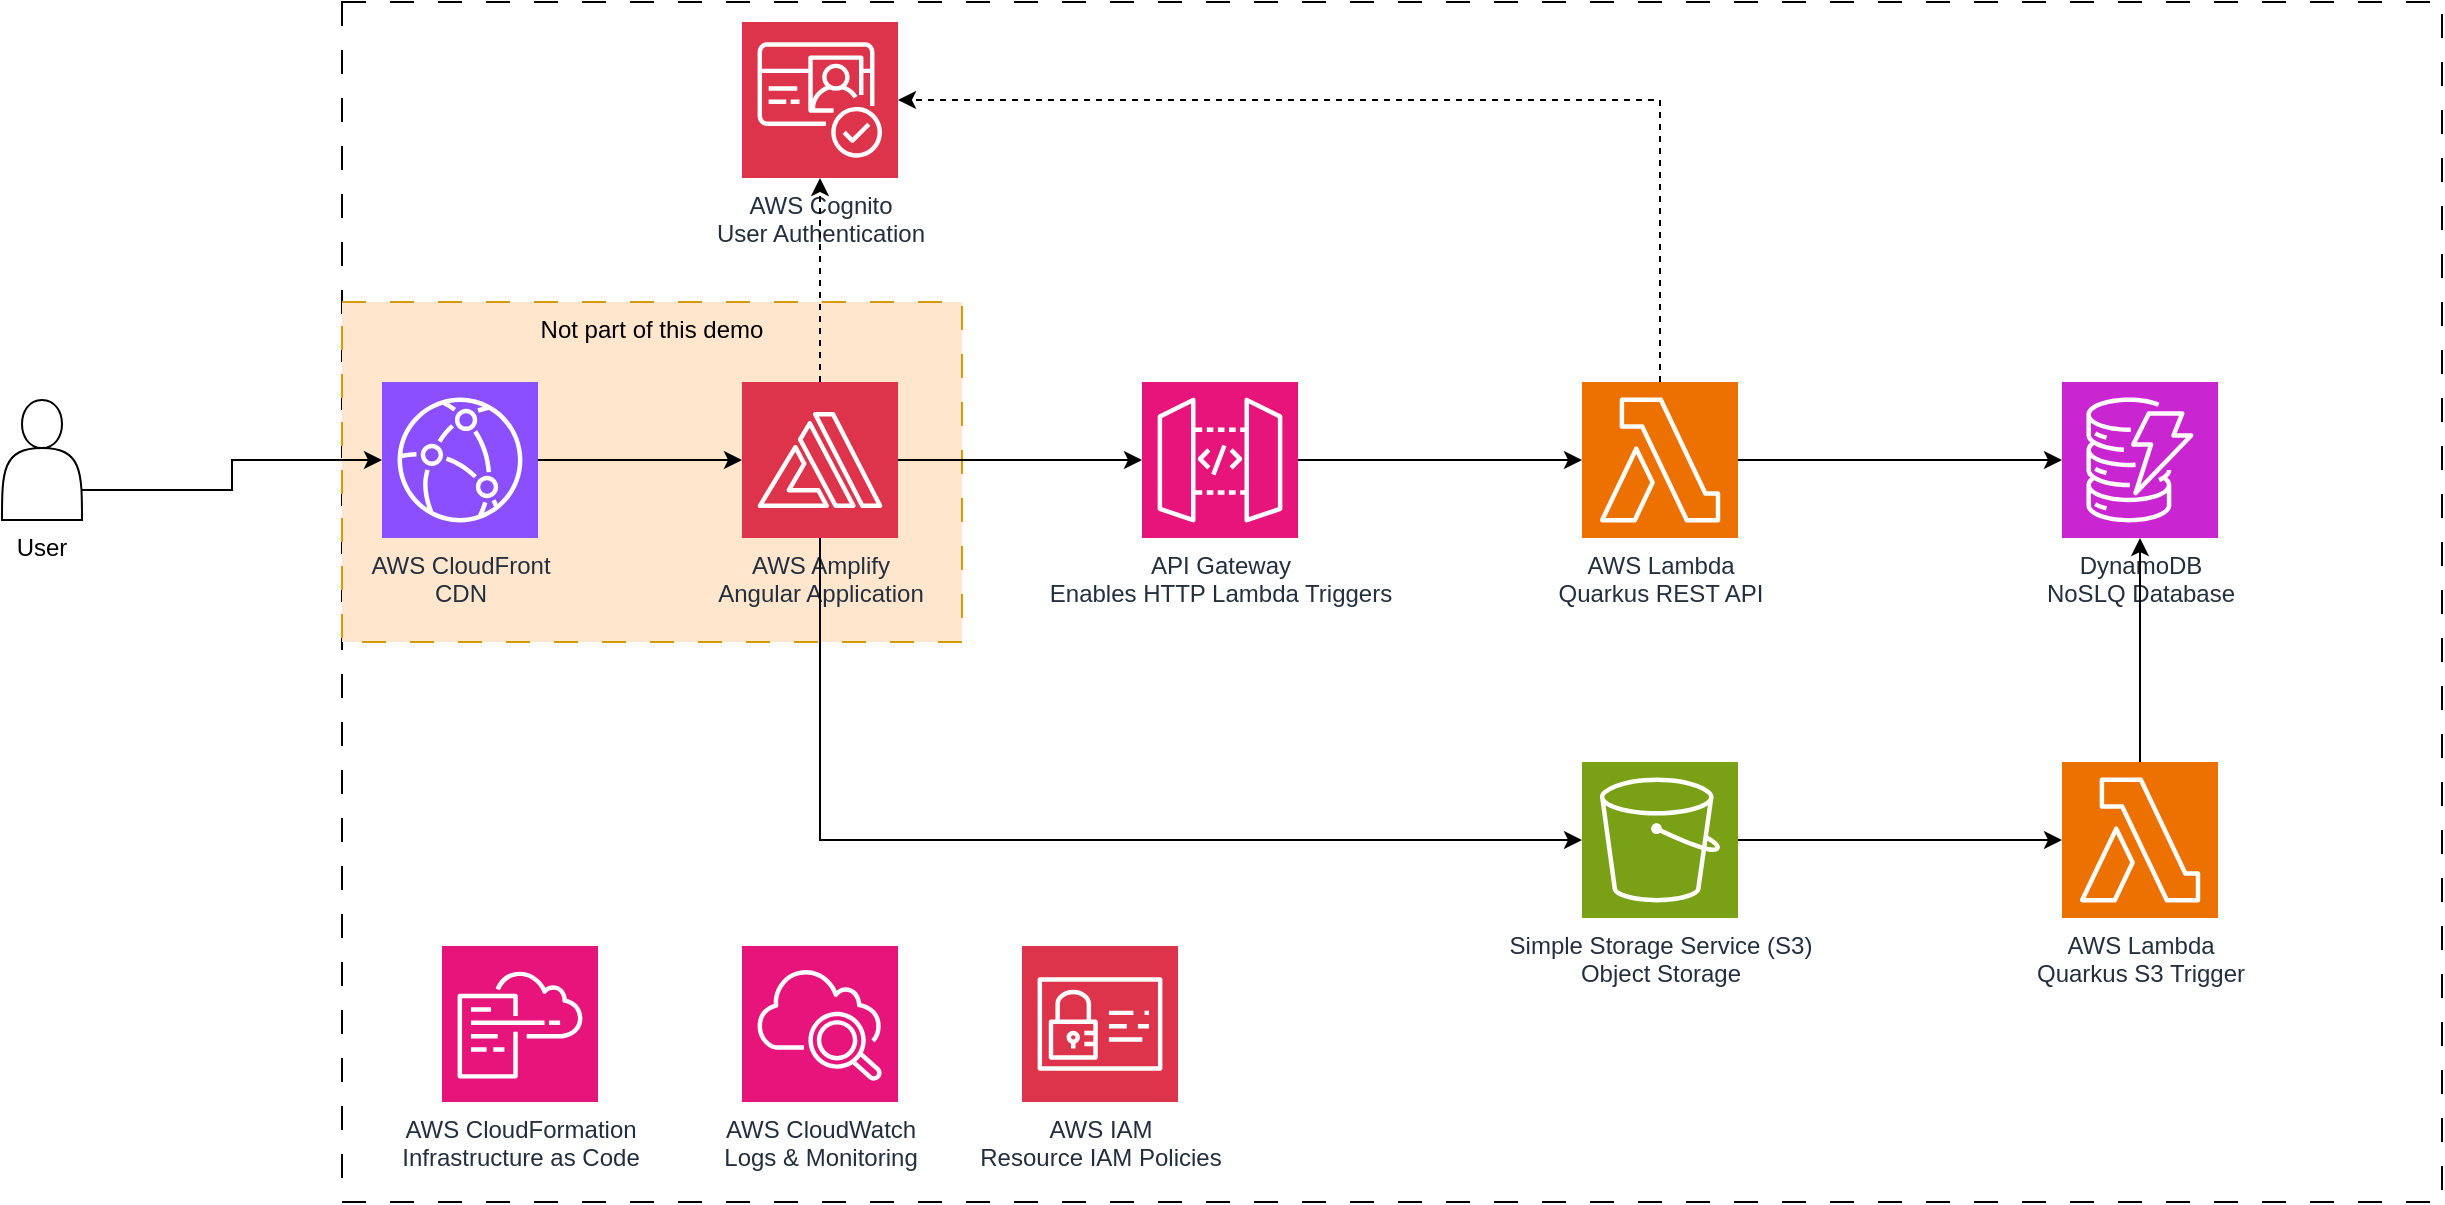 <mxfile version="24.7.5">
  <diagram name="Page-1" id="6_QXR0wgYTFlfDmAifDI">
    <mxGraphModel dx="2284" dy="839" grid="1" gridSize="10" guides="1" tooltips="1" connect="1" arrows="1" fold="1" page="1" pageScale="1" pageWidth="850" pageHeight="1100" math="0" shadow="0">
      <root>
        <mxCell id="0" />
        <mxCell id="1" parent="0" />
        <mxCell id="t0kj3q12LYmMqpCQYQgi-17" value="" style="rounded=0;whiteSpace=wrap;html=1;fillColor=none;dashed=1;dashPattern=12 12;" parent="1" vertex="1">
          <mxGeometry x="-310" width="1050" height="600" as="geometry" />
        </mxCell>
        <mxCell id="A5ENCU5vh_JmRoXiIHxF-5" value="Not part of this demo" style="rounded=0;whiteSpace=wrap;html=1;fillColor=#ffe6cc;dashed=1;dashPattern=12 12;strokeColor=#d79b00;verticalAlign=top;" vertex="1" parent="1">
          <mxGeometry x="-310" y="150" width="310" height="170" as="geometry" />
        </mxCell>
        <mxCell id="t0kj3q12LYmMqpCQYQgi-1" value="&lt;div&gt;AWS Lambda&lt;/div&gt;Quarkus REST API" style="sketch=0;points=[[0,0,0],[0.25,0,0],[0.5,0,0],[0.75,0,0],[1,0,0],[0,1,0],[0.25,1,0],[0.5,1,0],[0.75,1,0],[1,1,0],[0,0.25,0],[0,0.5,0],[0,0.75,0],[1,0.25,0],[1,0.5,0],[1,0.75,0]];outlineConnect=0;fontColor=#232F3E;fillColor=#ED7100;strokeColor=#ffffff;dashed=0;verticalLabelPosition=bottom;verticalAlign=top;align=center;html=1;fontSize=12;fontStyle=0;aspect=fixed;shape=mxgraph.aws4.resourceIcon;resIcon=mxgraph.aws4.lambda;" parent="1" vertex="1">
          <mxGeometry x="310" y="190" width="78" height="78" as="geometry" />
        </mxCell>
        <mxCell id="t0kj3q12LYmMqpCQYQgi-2" value="DynamoDB&lt;div&gt;NoSLQ Database&lt;/div&gt;" style="sketch=0;points=[[0,0,0],[0.25,0,0],[0.5,0,0],[0.75,0,0],[1,0,0],[0,1,0],[0.25,1,0],[0.5,1,0],[0.75,1,0],[1,1,0],[0,0.25,0],[0,0.5,0],[0,0.75,0],[1,0.25,0],[1,0.5,0],[1,0.75,0]];outlineConnect=0;fontColor=#232F3E;fillColor=#C925D1;strokeColor=#ffffff;dashed=0;verticalLabelPosition=bottom;verticalAlign=top;align=center;html=1;fontSize=12;fontStyle=0;aspect=fixed;shape=mxgraph.aws4.resourceIcon;resIcon=mxgraph.aws4.dynamodb;" parent="1" vertex="1">
          <mxGeometry x="550" y="190" width="78" height="78" as="geometry" />
        </mxCell>
        <mxCell id="t0kj3q12LYmMqpCQYQgi-3" value="Simple Storage Service (S3)&lt;div&gt;Object Storage&lt;/div&gt;" style="sketch=0;points=[[0,0,0],[0.25,0,0],[0.5,0,0],[0.75,0,0],[1,0,0],[0,1,0],[0.25,1,0],[0.5,1,0],[0.75,1,0],[1,1,0],[0,0.25,0],[0,0.5,0],[0,0.75,0],[1,0.25,0],[1,0.5,0],[1,0.75,0]];outlineConnect=0;fontColor=#232F3E;fillColor=#7AA116;strokeColor=#ffffff;dashed=0;verticalLabelPosition=bottom;verticalAlign=top;align=center;html=1;fontSize=12;fontStyle=0;aspect=fixed;shape=mxgraph.aws4.resourceIcon;resIcon=mxgraph.aws4.s3;" parent="1" vertex="1">
          <mxGeometry x="310" y="380" width="78" height="78" as="geometry" />
        </mxCell>
        <mxCell id="t0kj3q12LYmMqpCQYQgi-4" value="&lt;div&gt;AWS Lambda&lt;/div&gt;Quarkus S3 Trigger" style="sketch=0;points=[[0,0,0],[0.25,0,0],[0.5,0,0],[0.75,0,0],[1,0,0],[0,1,0],[0.25,1,0],[0.5,1,0],[0.75,1,0],[1,1,0],[0,0.25,0],[0,0.5,0],[0,0.75,0],[1,0.25,0],[1,0.5,0],[1,0.75,0]];outlineConnect=0;fontColor=#232F3E;fillColor=#ED7100;strokeColor=#ffffff;dashed=0;verticalLabelPosition=bottom;verticalAlign=top;align=center;html=1;fontSize=12;fontStyle=0;aspect=fixed;shape=mxgraph.aws4.resourceIcon;resIcon=mxgraph.aws4.lambda;" parent="1" vertex="1">
          <mxGeometry x="550" y="380" width="78" height="78" as="geometry" />
        </mxCell>
        <mxCell id="t0kj3q12LYmMqpCQYQgi-5" value="API Gateway&lt;div&gt;Enables HTTP Lambda Triggers&lt;/div&gt;" style="sketch=0;points=[[0,0,0],[0.25,0,0],[0.5,0,0],[0.75,0,0],[1,0,0],[0,1,0],[0.25,1,0],[0.5,1,0],[0.75,1,0],[1,1,0],[0,0.25,0],[0,0.5,0],[0,0.75,0],[1,0.25,0],[1,0.5,0],[1,0.75,0]];outlineConnect=0;fontColor=#232F3E;fillColor=#E7157B;strokeColor=#ffffff;dashed=0;verticalLabelPosition=bottom;verticalAlign=top;align=center;html=1;fontSize=12;fontStyle=0;aspect=fixed;shape=mxgraph.aws4.resourceIcon;resIcon=mxgraph.aws4.api_gateway;" parent="1" vertex="1">
          <mxGeometry x="90" y="190" width="78" height="78" as="geometry" />
        </mxCell>
        <mxCell id="t0kj3q12LYmMqpCQYQgi-6" value="AWS Amplify&lt;div&gt;Angular Application&lt;/div&gt;" style="sketch=0;points=[[0,0,0],[0.25,0,0],[0.5,0,0],[0.75,0,0],[1,0,0],[0,1,0],[0.25,1,0],[0.5,1,0],[0.75,1,0],[1,1,0],[0,0.25,0],[0,0.5,0],[0,0.75,0],[1,0.25,0],[1,0.5,0],[1,0.75,0]];outlineConnect=0;fontColor=#232F3E;fillColor=#DD344C;strokeColor=#ffffff;dashed=0;verticalLabelPosition=bottom;verticalAlign=top;align=center;html=1;fontSize=12;fontStyle=0;aspect=fixed;shape=mxgraph.aws4.resourceIcon;resIcon=mxgraph.aws4.amplify;" parent="1" vertex="1">
          <mxGeometry x="-110" y="190" width="78" height="78" as="geometry" />
        </mxCell>
        <mxCell id="t0kj3q12LYmMqpCQYQgi-7" value="AWS Cognito&lt;div&gt;User Authentication&lt;/div&gt;" style="sketch=0;points=[[0,0,0],[0.25,0,0],[0.5,0,0],[0.75,0,0],[1,0,0],[0,1,0],[0.25,1,0],[0.5,1,0],[0.75,1,0],[1,1,0],[0,0.25,0],[0,0.5,0],[0,0.75,0],[1,0.25,0],[1,0.5,0],[1,0.75,0]];outlineConnect=0;fontColor=#232F3E;fillColor=#DD344C;strokeColor=#ffffff;dashed=0;verticalLabelPosition=bottom;verticalAlign=top;align=center;html=1;fontSize=12;fontStyle=0;aspect=fixed;shape=mxgraph.aws4.resourceIcon;resIcon=mxgraph.aws4.cognito;" parent="1" vertex="1">
          <mxGeometry x="-110" y="10" width="78" height="78" as="geometry" />
        </mxCell>
        <mxCell id="t0kj3q12LYmMqpCQYQgi-8" value="AWS CloudFormation&lt;div&gt;Infrastructure as Code&lt;/div&gt;" style="sketch=0;points=[[0,0,0],[0.25,0,0],[0.5,0,0],[0.75,0,0],[1,0,0],[0,1,0],[0.25,1,0],[0.5,1,0],[0.75,1,0],[1,1,0],[0,0.25,0],[0,0.5,0],[0,0.75,0],[1,0.25,0],[1,0.5,0],[1,0.75,0]];points=[[0,0,0],[0.25,0,0],[0.5,0,0],[0.75,0,0],[1,0,0],[0,1,0],[0.25,1,0],[0.5,1,0],[0.75,1,0],[1,1,0],[0,0.25,0],[0,0.5,0],[0,0.75,0],[1,0.25,0],[1,0.5,0],[1,0.75,0]];outlineConnect=0;fontColor=#232F3E;fillColor=#E7157B;strokeColor=#ffffff;dashed=0;verticalLabelPosition=bottom;verticalAlign=top;align=center;html=1;fontSize=12;fontStyle=0;aspect=fixed;shape=mxgraph.aws4.resourceIcon;resIcon=mxgraph.aws4.cloudformation;" parent="1" vertex="1">
          <mxGeometry x="-260" y="472" width="78" height="78" as="geometry" />
        </mxCell>
        <mxCell id="t0kj3q12LYmMqpCQYQgi-10" style="edgeStyle=orthogonalEdgeStyle;rounded=0;orthogonalLoop=1;jettySize=auto;html=1;exitX=0.5;exitY=0;exitDx=0;exitDy=0;exitPerimeter=0;entryX=0.5;entryY=1;entryDx=0;entryDy=0;entryPerimeter=0;dashed=1;" parent="1" source="t0kj3q12LYmMqpCQYQgi-6" target="t0kj3q12LYmMqpCQYQgi-7" edge="1">
          <mxGeometry relative="1" as="geometry" />
        </mxCell>
        <mxCell id="t0kj3q12LYmMqpCQYQgi-11" style="edgeStyle=orthogonalEdgeStyle;rounded=0;orthogonalLoop=1;jettySize=auto;html=1;exitX=1;exitY=0.5;exitDx=0;exitDy=0;exitPerimeter=0;entryX=0;entryY=0.5;entryDx=0;entryDy=0;entryPerimeter=0;" parent="1" source="t0kj3q12LYmMqpCQYQgi-6" target="t0kj3q12LYmMqpCQYQgi-5" edge="1">
          <mxGeometry relative="1" as="geometry" />
        </mxCell>
        <mxCell id="t0kj3q12LYmMqpCQYQgi-12" style="edgeStyle=orthogonalEdgeStyle;rounded=0;orthogonalLoop=1;jettySize=auto;html=1;exitX=1;exitY=0.5;exitDx=0;exitDy=0;exitPerimeter=0;entryX=0;entryY=0.5;entryDx=0;entryDy=0;entryPerimeter=0;" parent="1" source="t0kj3q12LYmMqpCQYQgi-5" target="t0kj3q12LYmMqpCQYQgi-1" edge="1">
          <mxGeometry relative="1" as="geometry" />
        </mxCell>
        <mxCell id="t0kj3q12LYmMqpCQYQgi-13" style="edgeStyle=orthogonalEdgeStyle;rounded=0;orthogonalLoop=1;jettySize=auto;html=1;exitX=1;exitY=0.5;exitDx=0;exitDy=0;exitPerimeter=0;entryX=0;entryY=0.5;entryDx=0;entryDy=0;entryPerimeter=0;" parent="1" source="t0kj3q12LYmMqpCQYQgi-1" target="t0kj3q12LYmMqpCQYQgi-2" edge="1">
          <mxGeometry relative="1" as="geometry" />
        </mxCell>
        <mxCell id="t0kj3q12LYmMqpCQYQgi-14" style="edgeStyle=orthogonalEdgeStyle;rounded=0;orthogonalLoop=1;jettySize=auto;html=1;exitX=0.5;exitY=1;exitDx=0;exitDy=0;exitPerimeter=0;entryX=0;entryY=0.5;entryDx=0;entryDy=0;entryPerimeter=0;" parent="1" source="t0kj3q12LYmMqpCQYQgi-6" target="t0kj3q12LYmMqpCQYQgi-3" edge="1">
          <mxGeometry relative="1" as="geometry" />
        </mxCell>
        <mxCell id="t0kj3q12LYmMqpCQYQgi-15" style="edgeStyle=orthogonalEdgeStyle;rounded=0;orthogonalLoop=1;jettySize=auto;html=1;exitX=1;exitY=0.5;exitDx=0;exitDy=0;exitPerimeter=0;entryX=0;entryY=0.5;entryDx=0;entryDy=0;entryPerimeter=0;" parent="1" source="t0kj3q12LYmMqpCQYQgi-3" target="t0kj3q12LYmMqpCQYQgi-4" edge="1">
          <mxGeometry relative="1" as="geometry" />
        </mxCell>
        <mxCell id="t0kj3q12LYmMqpCQYQgi-16" style="edgeStyle=orthogonalEdgeStyle;rounded=0;orthogonalLoop=1;jettySize=auto;html=1;exitX=0.5;exitY=0;exitDx=0;exitDy=0;exitPerimeter=0;entryX=0.5;entryY=1;entryDx=0;entryDy=0;entryPerimeter=0;" parent="1" source="t0kj3q12LYmMqpCQYQgi-4" target="t0kj3q12LYmMqpCQYQgi-2" edge="1">
          <mxGeometry relative="1" as="geometry" />
        </mxCell>
        <mxCell id="t0kj3q12LYmMqpCQYQgi-18" value="AWS IAM&lt;div&gt;Resource IAM Policies&lt;/div&gt;" style="sketch=0;points=[[0,0,0],[0.25,0,0],[0.5,0,0],[0.75,0,0],[1,0,0],[0,1,0],[0.25,1,0],[0.5,1,0],[0.75,1,0],[1,1,0],[0,0.25,0],[0,0.5,0],[0,0.75,0],[1,0.25,0],[1,0.5,0],[1,0.75,0]];outlineConnect=0;fontColor=#232F3E;fillColor=#DD344C;strokeColor=#ffffff;dashed=0;verticalLabelPosition=bottom;verticalAlign=top;align=center;html=1;fontSize=12;fontStyle=0;aspect=fixed;shape=mxgraph.aws4.resourceIcon;resIcon=mxgraph.aws4.identity_and_access_management;" parent="1" vertex="1">
          <mxGeometry x="30" y="472" width="78" height="78" as="geometry" />
        </mxCell>
        <mxCell id="t0kj3q12LYmMqpCQYQgi-19" value="AWS CloudFront&lt;div&gt;CDN&lt;/div&gt;" style="sketch=0;points=[[0,0,0],[0.25,0,0],[0.5,0,0],[0.75,0,0],[1,0,0],[0,1,0],[0.25,1,0],[0.5,1,0],[0.75,1,0],[1,1,0],[0,0.25,0],[0,0.5,0],[0,0.75,0],[1,0.25,0],[1,0.5,0],[1,0.75,0]];outlineConnect=0;fontColor=#232F3E;fillColor=#8C4FFF;strokeColor=#ffffff;dashed=0;verticalLabelPosition=bottom;verticalAlign=top;align=center;html=1;fontSize=12;fontStyle=0;aspect=fixed;shape=mxgraph.aws4.resourceIcon;resIcon=mxgraph.aws4.cloudfront;" parent="1" vertex="1">
          <mxGeometry x="-290" y="190" width="78" height="78" as="geometry" />
        </mxCell>
        <mxCell id="t0kj3q12LYmMqpCQYQgi-20" style="edgeStyle=orthogonalEdgeStyle;rounded=0;orthogonalLoop=1;jettySize=auto;html=1;exitX=1;exitY=0.5;exitDx=0;exitDy=0;exitPerimeter=0;entryX=0;entryY=0.5;entryDx=0;entryDy=0;entryPerimeter=0;" parent="1" source="t0kj3q12LYmMqpCQYQgi-19" target="t0kj3q12LYmMqpCQYQgi-6" edge="1">
          <mxGeometry relative="1" as="geometry" />
        </mxCell>
        <mxCell id="t0kj3q12LYmMqpCQYQgi-22" value="User" style="shape=actor;whiteSpace=wrap;html=1;labelPosition=center;verticalLabelPosition=bottom;align=center;verticalAlign=top;" parent="1" vertex="1">
          <mxGeometry x="-480" y="199" width="40" height="60" as="geometry" />
        </mxCell>
        <mxCell id="t0kj3q12LYmMqpCQYQgi-23" style="edgeStyle=orthogonalEdgeStyle;rounded=0;orthogonalLoop=1;jettySize=auto;html=1;exitX=1;exitY=0.75;exitDx=0;exitDy=0;entryX=0;entryY=0.5;entryDx=0;entryDy=0;entryPerimeter=0;" parent="1" source="t0kj3q12LYmMqpCQYQgi-22" target="t0kj3q12LYmMqpCQYQgi-19" edge="1">
          <mxGeometry relative="1" as="geometry" />
        </mxCell>
        <mxCell id="t0kj3q12LYmMqpCQYQgi-24" style="edgeStyle=orthogonalEdgeStyle;rounded=0;orthogonalLoop=1;jettySize=auto;html=1;exitX=0.5;exitY=0;exitDx=0;exitDy=0;exitPerimeter=0;entryX=1;entryY=0.5;entryDx=0;entryDy=0;entryPerimeter=0;dashed=1;" parent="1" source="t0kj3q12LYmMqpCQYQgi-1" target="t0kj3q12LYmMqpCQYQgi-7" edge="1">
          <mxGeometry relative="1" as="geometry" />
        </mxCell>
        <mxCell id="2CKFTRg-Ns3T-RPKm7L3-1" value="AWS CloudWatch&lt;div&gt;Logs &amp;amp; Monitoring&lt;/div&gt;" style="sketch=0;points=[[0,0,0],[0.25,0,0],[0.5,0,0],[0.75,0,0],[1,0,0],[0,1,0],[0.25,1,0],[0.5,1,0],[0.75,1,0],[1,1,0],[0,0.25,0],[0,0.5,0],[0,0.75,0],[1,0.25,0],[1,0.5,0],[1,0.75,0]];points=[[0,0,0],[0.25,0,0],[0.5,0,0],[0.75,0,0],[1,0,0],[0,1,0],[0.25,1,0],[0.5,1,0],[0.75,1,0],[1,1,0],[0,0.25,0],[0,0.5,0],[0,0.75,0],[1,0.25,0],[1,0.5,0],[1,0.75,0]];outlineConnect=0;fontColor=#232F3E;fillColor=#E7157B;strokeColor=#ffffff;dashed=0;verticalLabelPosition=bottom;verticalAlign=top;align=center;html=1;fontSize=12;fontStyle=0;aspect=fixed;shape=mxgraph.aws4.resourceIcon;resIcon=mxgraph.aws4.cloudwatch_2;" parent="1" vertex="1">
          <mxGeometry x="-110" y="472" width="78" height="78" as="geometry" />
        </mxCell>
      </root>
    </mxGraphModel>
  </diagram>
</mxfile>

